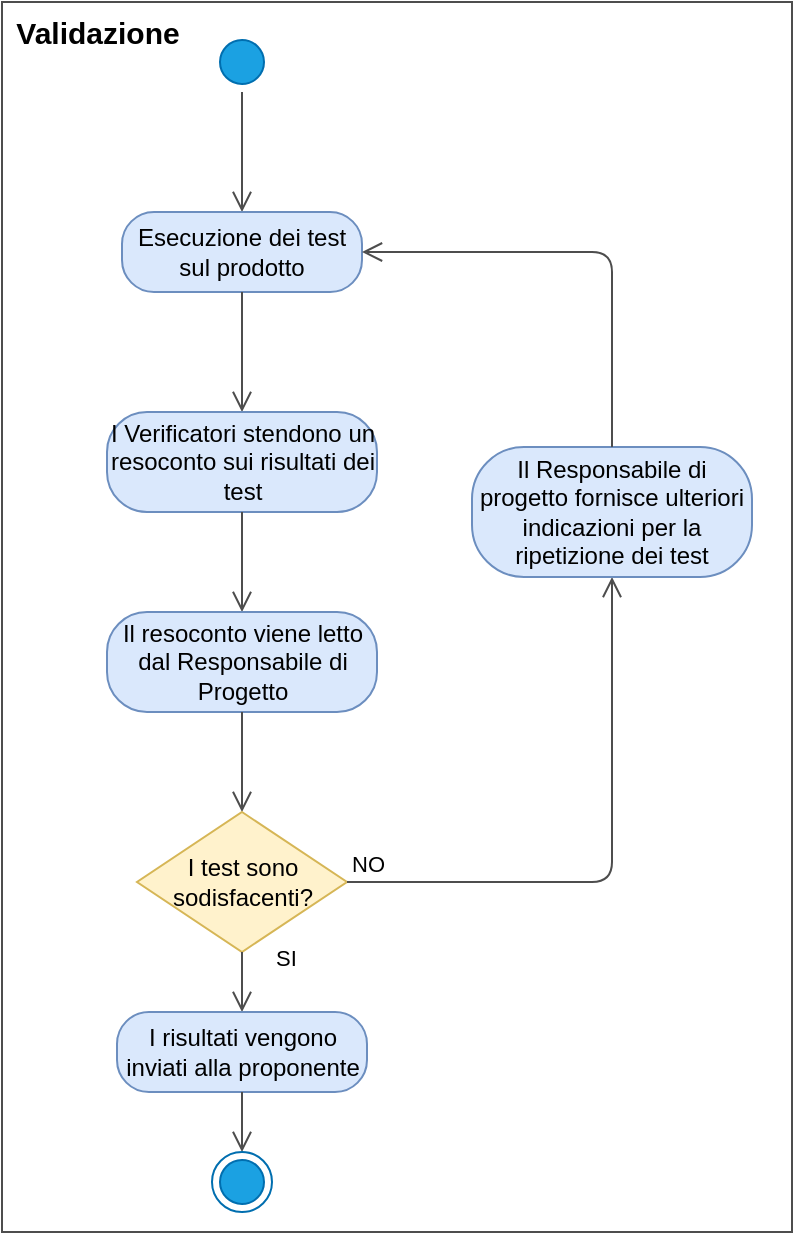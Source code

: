 <mxfile version="10.5.2" type="device"><diagram name="Page-1" id="0783ab3e-0a74-02c8-0abd-f7b4e66b4bec"><mxGraphModel dx="892" dy="607" grid="1" gridSize="10" guides="1" tooltips="1" connect="1" arrows="1" fold="1" page="1" pageScale="1" pageWidth="850" pageHeight="1100" background="#ffffff" math="0" shadow="0"><root><mxCell id="0"/><mxCell id="1" parent="0"/><mxCell id="GDZqGwXpsG-2jFooF21B-3" value="" style="ellipse;html=1;shape=startState;fillColor=#1ba1e2;strokeColor=#006EAF;fontColor=#ffffff;" vertex="1" parent="1"><mxGeometry x="320" y="40" width="30" height="30" as="geometry"/></mxCell><mxCell id="GDZqGwXpsG-2jFooF21B-4" value="" style="edgeStyle=orthogonalEdgeStyle;html=1;verticalAlign=bottom;endArrow=open;endSize=8;strokeColor=#4D4D4D;" edge="1" source="GDZqGwXpsG-2jFooF21B-3" parent="1"><mxGeometry relative="1" as="geometry"><mxPoint x="335" y="130" as="targetPoint"/></mxGeometry></mxCell><mxCell id="GDZqGwXpsG-2jFooF21B-5" value="Esecuzione dei test sul prodotto" style="rounded=1;whiteSpace=wrap;html=1;arcSize=40;fillColor=#dae8fc;strokeColor=#6c8ebf;" vertex="1" parent="1"><mxGeometry x="275" y="130" width="120" height="40" as="geometry"/></mxCell><mxCell id="GDZqGwXpsG-2jFooF21B-6" value="" style="edgeStyle=orthogonalEdgeStyle;html=1;verticalAlign=bottom;endArrow=open;endSize=8;strokeColor=#4D4D4D;" edge="1" source="GDZqGwXpsG-2jFooF21B-5" parent="1"><mxGeometry relative="1" as="geometry"><mxPoint x="335" y="230" as="targetPoint"/></mxGeometry></mxCell><mxCell id="GDZqGwXpsG-2jFooF21B-8" value="I Verificatori stendono un resoconto sui risultati dei test" style="rounded=1;whiteSpace=wrap;html=1;arcSize=40;fillColor=#dae8fc;strokeColor=#6c8ebf;" vertex="1" parent="1"><mxGeometry x="267.5" y="230" width="135" height="50" as="geometry"/></mxCell><mxCell id="GDZqGwXpsG-2jFooF21B-9" value="" style="edgeStyle=orthogonalEdgeStyle;html=1;verticalAlign=bottom;endArrow=open;endSize=8;strokeColor=#4D4D4D;" edge="1" parent="1" source="GDZqGwXpsG-2jFooF21B-8"><mxGeometry relative="1" as="geometry"><mxPoint x="335" y="330" as="targetPoint"/></mxGeometry></mxCell><mxCell id="GDZqGwXpsG-2jFooF21B-10" value="Il resoconto viene letto dal Responsabile di Progetto&lt;br&gt;" style="rounded=1;whiteSpace=wrap;html=1;arcSize=40;fillColor=#dae8fc;strokeColor=#6c8ebf;" vertex="1" parent="1"><mxGeometry x="267.5" y="330" width="135" height="50" as="geometry"/></mxCell><mxCell id="GDZqGwXpsG-2jFooF21B-11" value="" style="edgeStyle=orthogonalEdgeStyle;html=1;verticalAlign=bottom;endArrow=open;endSize=8;strokeColor=#4D4D4D;" edge="1" parent="1" source="GDZqGwXpsG-2jFooF21B-10"><mxGeometry relative="1" as="geometry"><mxPoint x="335" y="430" as="targetPoint"/></mxGeometry></mxCell><mxCell id="GDZqGwXpsG-2jFooF21B-12" value="I test sono sodisfacenti?" style="rhombus;whiteSpace=wrap;html=1;fillColor=#fff2cc;strokeColor=#d6b656;" vertex="1" parent="1"><mxGeometry x="282.5" y="430" width="105" height="70" as="geometry"/></mxCell><mxCell id="GDZqGwXpsG-2jFooF21B-13" value="NO" style="edgeStyle=orthogonalEdgeStyle;html=1;align=left;verticalAlign=bottom;endArrow=open;endSize=8;strokeColor=#4D4D4D;entryX=0.5;entryY=1;entryDx=0;entryDy=0;" edge="1" source="GDZqGwXpsG-2jFooF21B-12" parent="1" target="GDZqGwXpsG-2jFooF21B-15"><mxGeometry x="-1" relative="1" as="geometry"><mxPoint x="470" y="450" as="targetPoint"/></mxGeometry></mxCell><mxCell id="GDZqGwXpsG-2jFooF21B-14" value="SI" style="edgeStyle=orthogonalEdgeStyle;html=1;align=left;verticalAlign=top;endArrow=open;endSize=8;strokeColor=#4D4D4D;" edge="1" source="GDZqGwXpsG-2jFooF21B-12" parent="1"><mxGeometry x="-1" y="18" relative="1" as="geometry"><mxPoint x="335" y="530" as="targetPoint"/><mxPoint x="-3" y="-10" as="offset"/></mxGeometry></mxCell><mxCell id="GDZqGwXpsG-2jFooF21B-15" value="Il Responsabile di progetto fornisce ulteriori indicazioni per la ripetizione dei test" style="rounded=1;whiteSpace=wrap;html=1;arcSize=40;fillColor=#dae8fc;strokeColor=#6c8ebf;" vertex="1" parent="1"><mxGeometry x="450" y="247.5" width="140" height="65" as="geometry"/></mxCell><mxCell id="GDZqGwXpsG-2jFooF21B-16" value="" style="edgeStyle=orthogonalEdgeStyle;html=1;verticalAlign=bottom;endArrow=open;endSize=8;strokeColor=#4D4D4D;exitX=0.5;exitY=0;exitDx=0;exitDy=0;entryX=1;entryY=0.5;entryDx=0;entryDy=0;" edge="1" source="GDZqGwXpsG-2jFooF21B-15" parent="1" target="GDZqGwXpsG-2jFooF21B-5"><mxGeometry relative="1" as="geometry"><mxPoint x="520" y="340" as="targetPoint"/></mxGeometry></mxCell><mxCell id="GDZqGwXpsG-2jFooF21B-17" value="I risultati vengono inviati alla proponente" style="rounded=1;whiteSpace=wrap;html=1;arcSize=40;fillColor=#dae8fc;strokeColor=#6c8ebf;" vertex="1" parent="1"><mxGeometry x="272.5" y="530" width="125" height="40" as="geometry"/></mxCell><mxCell id="GDZqGwXpsG-2jFooF21B-18" value="" style="edgeStyle=orthogonalEdgeStyle;html=1;verticalAlign=bottom;endArrow=open;endSize=8;strokeColor=#4D4D4D;" edge="1" source="GDZqGwXpsG-2jFooF21B-17" parent="1"><mxGeometry relative="1" as="geometry"><mxPoint x="335" y="600" as="targetPoint"/></mxGeometry></mxCell><mxCell id="GDZqGwXpsG-2jFooF21B-21" value="" style="ellipse;html=1;shape=endState;fillColor=#1ba1e2;strokeColor=#006EAF;fontColor=#ffffff;" vertex="1" parent="1"><mxGeometry x="320" y="600" width="30" height="30" as="geometry"/></mxCell><mxCell id="GDZqGwXpsG-2jFooF21B-22" value="" style="rounded=0;whiteSpace=wrap;html=1;strokeColor=#4D4D4D;fillColor=none;" vertex="1" parent="1"><mxGeometry x="215" y="25" width="395" height="615" as="geometry"/></mxCell><mxCell id="GDZqGwXpsG-2jFooF21B-23" value="Validazione" style="text;html=1;strokeColor=none;fillColor=none;align=center;verticalAlign=middle;whiteSpace=wrap;rounded=0;fontStyle=1;fontSize=15;" vertex="1" parent="1"><mxGeometry x="242.5" y="30" width="40" height="20" as="geometry"/></mxCell></root></mxGraphModel></diagram></mxfile>